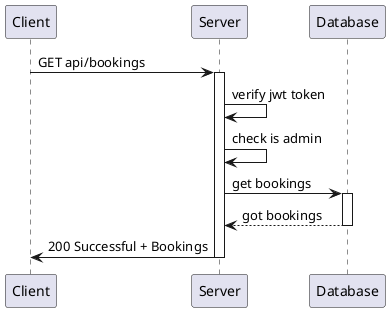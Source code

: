 @startuml
Client -> Server: GET api/bookings
activate Server
Server -> Server: verify jwt token

Server -> Server: check is admin

Server -> Database: get bookings
Activate Database
Database --> Server: got bookings
Deactivate Database
Server -> Client: 200 Successful + Bookings
Deactivate Server
@enduml